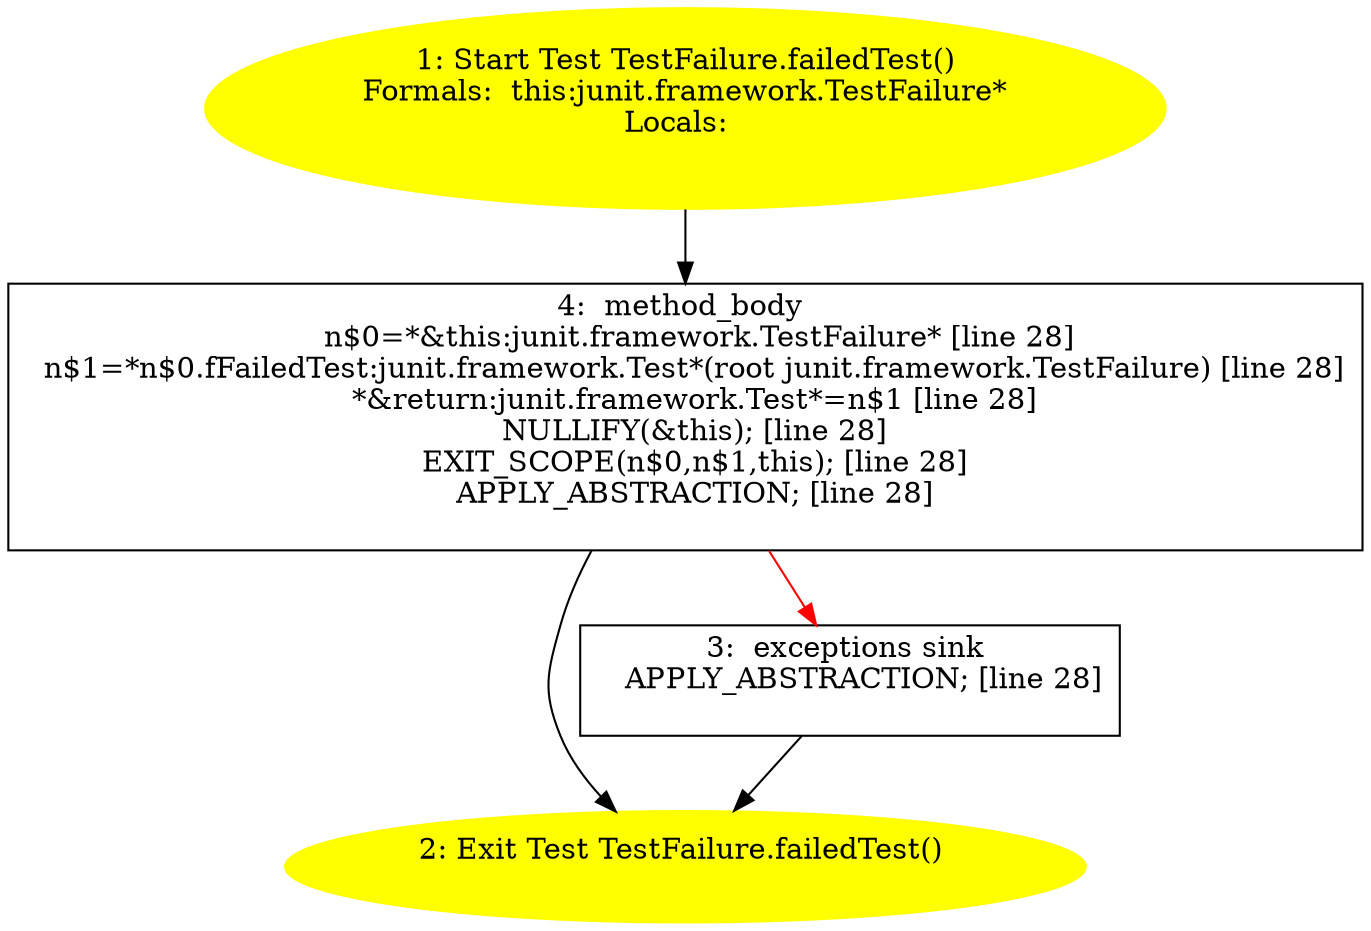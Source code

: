 /* @generated */
digraph cfg {
"junit.framework.TestFailure.failedTest():junit.framework.Test.379ee1d61a57b0e62256cda28765a2eb_1" [label="1: Start Test TestFailure.failedTest()\nFormals:  this:junit.framework.TestFailure*\nLocals:  \n  " color=yellow style=filled]
	

	 "junit.framework.TestFailure.failedTest():junit.framework.Test.379ee1d61a57b0e62256cda28765a2eb_1" -> "junit.framework.TestFailure.failedTest():junit.framework.Test.379ee1d61a57b0e62256cda28765a2eb_4" ;
"junit.framework.TestFailure.failedTest():junit.framework.Test.379ee1d61a57b0e62256cda28765a2eb_2" [label="2: Exit Test TestFailure.failedTest() \n  " color=yellow style=filled]
	

"junit.framework.TestFailure.failedTest():junit.framework.Test.379ee1d61a57b0e62256cda28765a2eb_3" [label="3:  exceptions sink \n   APPLY_ABSTRACTION; [line 28]\n " shape="box"]
	

	 "junit.framework.TestFailure.failedTest():junit.framework.Test.379ee1d61a57b0e62256cda28765a2eb_3" -> "junit.framework.TestFailure.failedTest():junit.framework.Test.379ee1d61a57b0e62256cda28765a2eb_2" ;
"junit.framework.TestFailure.failedTest():junit.framework.Test.379ee1d61a57b0e62256cda28765a2eb_4" [label="4:  method_body \n   n$0=*&this:junit.framework.TestFailure* [line 28]\n  n$1=*n$0.fFailedTest:junit.framework.Test*(root junit.framework.TestFailure) [line 28]\n  *&return:junit.framework.Test*=n$1 [line 28]\n  NULLIFY(&this); [line 28]\n  EXIT_SCOPE(n$0,n$1,this); [line 28]\n  APPLY_ABSTRACTION; [line 28]\n " shape="box"]
	

	 "junit.framework.TestFailure.failedTest():junit.framework.Test.379ee1d61a57b0e62256cda28765a2eb_4" -> "junit.framework.TestFailure.failedTest():junit.framework.Test.379ee1d61a57b0e62256cda28765a2eb_2" ;
	 "junit.framework.TestFailure.failedTest():junit.framework.Test.379ee1d61a57b0e62256cda28765a2eb_4" -> "junit.framework.TestFailure.failedTest():junit.framework.Test.379ee1d61a57b0e62256cda28765a2eb_3" [color="red" ];
}
